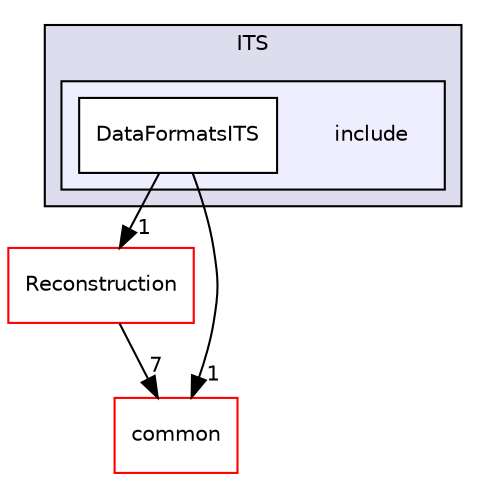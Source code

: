 digraph "/home/travis/build/AliceO2Group/AliceO2/DataFormats/Detectors/ITSMFT/ITS/include" {
  bgcolor=transparent;
  compound=true
  node [ fontsize="10", fontname="Helvetica"];
  edge [ labelfontsize="10", labelfontname="Helvetica"];
  subgraph clusterdir_279659ddc9854b304a1ef4f4a176eeda {
    graph [ bgcolor="#ddddee", pencolor="black", label="ITS" fontname="Helvetica", fontsize="10", URL="dir_279659ddc9854b304a1ef4f4a176eeda.html"]
  subgraph clusterdir_2670cea8fab64371920b2f1ad7e45a63 {
    graph [ bgcolor="#eeeeff", pencolor="black", label="" URL="dir_2670cea8fab64371920b2f1ad7e45a63.html"];
    dir_2670cea8fab64371920b2f1ad7e45a63 [shape=plaintext label="include"];
    dir_3b4a37b3cbc033d6d4021bcd78b0d6d0 [shape=box label="DataFormatsITS" color="black" fillcolor="white" style="filled" URL="dir_3b4a37b3cbc033d6d4021bcd78b0d6d0.html"];
  }
  }
  dir_d269712cc31e133b892a3b3f6424741a [shape=box label="Reconstruction" color="red" URL="dir_d269712cc31e133b892a3b3f6424741a.html"];
  dir_7924ba4398ae4560cd37376e44666c6d [shape=box label="common" color="red" URL="dir_7924ba4398ae4560cd37376e44666c6d.html"];
  dir_d269712cc31e133b892a3b3f6424741a->dir_7924ba4398ae4560cd37376e44666c6d [headlabel="7", labeldistance=1.5 headhref="dir_000254_000095.html"];
  dir_3b4a37b3cbc033d6d4021bcd78b0d6d0->dir_d269712cc31e133b892a3b3f6424741a [headlabel="1", labeldistance=1.5 headhref="dir_000244_000254.html"];
  dir_3b4a37b3cbc033d6d4021bcd78b0d6d0->dir_7924ba4398ae4560cd37376e44666c6d [headlabel="1", labeldistance=1.5 headhref="dir_000244_000095.html"];
}
